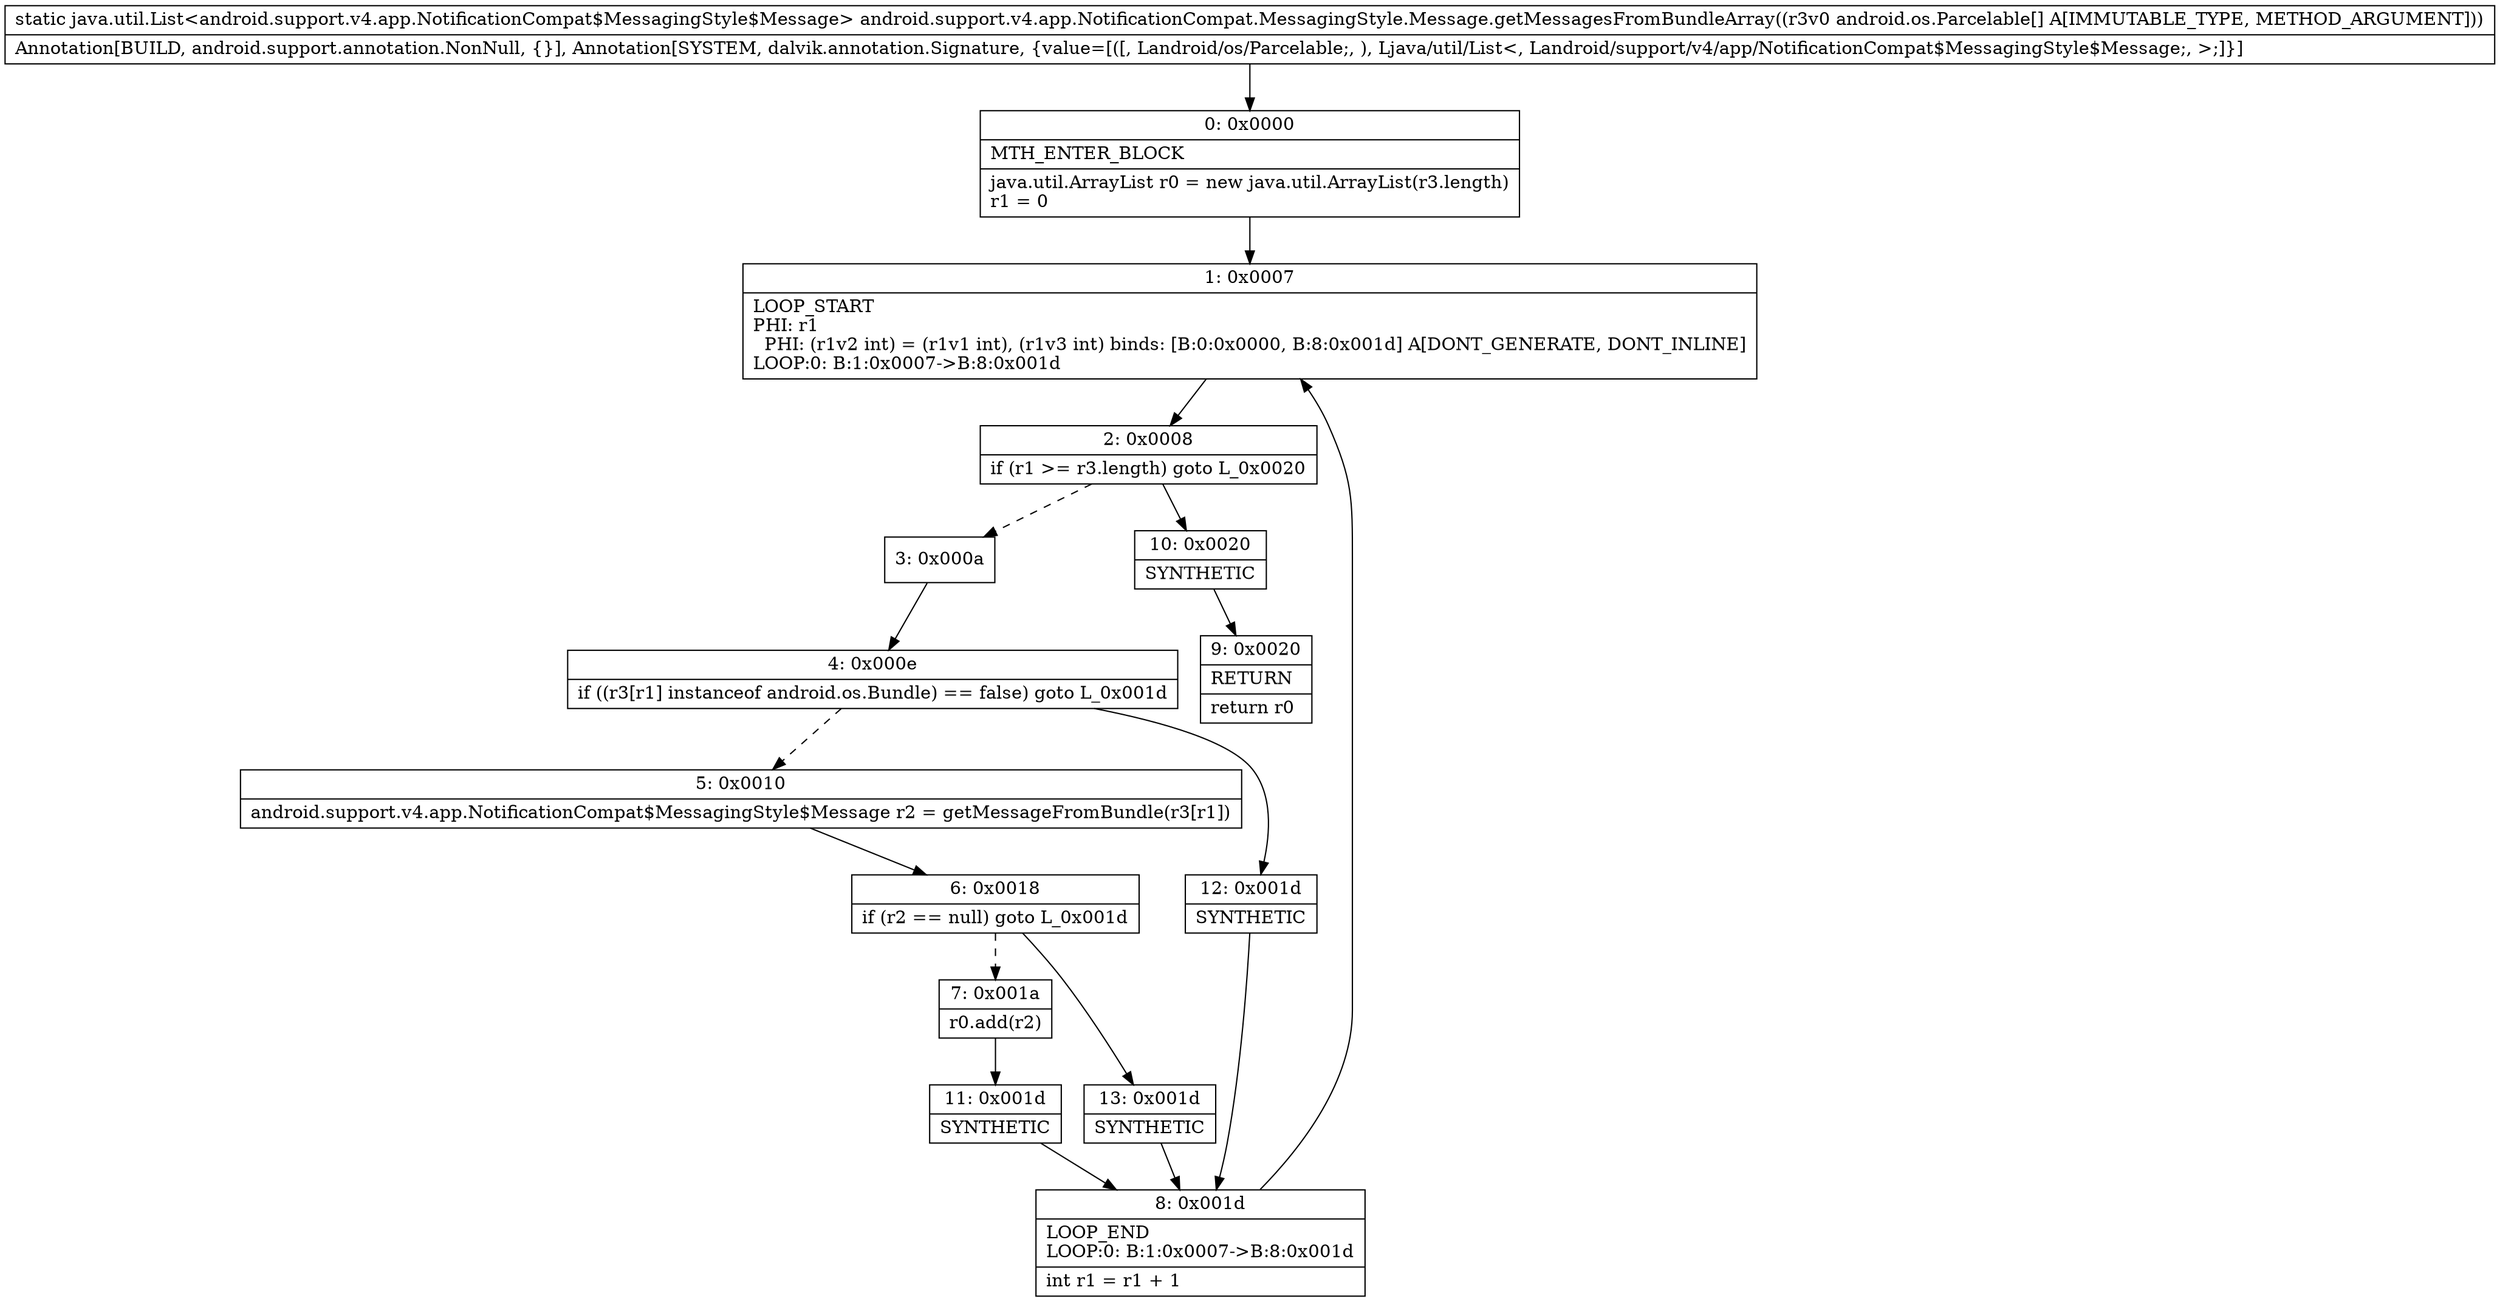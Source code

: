 digraph "CFG forandroid.support.v4.app.NotificationCompat.MessagingStyle.Message.getMessagesFromBundleArray([Landroid\/os\/Parcelable;)Ljava\/util\/List;" {
Node_0 [shape=record,label="{0\:\ 0x0000|MTH_ENTER_BLOCK\l|java.util.ArrayList r0 = new java.util.ArrayList(r3.length)\lr1 = 0\l}"];
Node_1 [shape=record,label="{1\:\ 0x0007|LOOP_START\lPHI: r1 \l  PHI: (r1v2 int) = (r1v1 int), (r1v3 int) binds: [B:0:0x0000, B:8:0x001d] A[DONT_GENERATE, DONT_INLINE]\lLOOP:0: B:1:0x0007\-\>B:8:0x001d\l}"];
Node_2 [shape=record,label="{2\:\ 0x0008|if (r1 \>= r3.length) goto L_0x0020\l}"];
Node_3 [shape=record,label="{3\:\ 0x000a}"];
Node_4 [shape=record,label="{4\:\ 0x000e|if ((r3[r1] instanceof android.os.Bundle) == false) goto L_0x001d\l}"];
Node_5 [shape=record,label="{5\:\ 0x0010|android.support.v4.app.NotificationCompat$MessagingStyle$Message r2 = getMessageFromBundle(r3[r1])\l}"];
Node_6 [shape=record,label="{6\:\ 0x0018|if (r2 == null) goto L_0x001d\l}"];
Node_7 [shape=record,label="{7\:\ 0x001a|r0.add(r2)\l}"];
Node_8 [shape=record,label="{8\:\ 0x001d|LOOP_END\lLOOP:0: B:1:0x0007\-\>B:8:0x001d\l|int r1 = r1 + 1\l}"];
Node_9 [shape=record,label="{9\:\ 0x0020|RETURN\l|return r0\l}"];
Node_10 [shape=record,label="{10\:\ 0x0020|SYNTHETIC\l}"];
Node_11 [shape=record,label="{11\:\ 0x001d|SYNTHETIC\l}"];
Node_12 [shape=record,label="{12\:\ 0x001d|SYNTHETIC\l}"];
Node_13 [shape=record,label="{13\:\ 0x001d|SYNTHETIC\l}"];
MethodNode[shape=record,label="{static java.util.List\<android.support.v4.app.NotificationCompat$MessagingStyle$Message\> android.support.v4.app.NotificationCompat.MessagingStyle.Message.getMessagesFromBundleArray((r3v0 android.os.Parcelable[] A[IMMUTABLE_TYPE, METHOD_ARGUMENT]))  | Annotation[BUILD, android.support.annotation.NonNull, \{\}], Annotation[SYSTEM, dalvik.annotation.Signature, \{value=[([, Landroid\/os\/Parcelable;, ), Ljava\/util\/List\<, Landroid\/support\/v4\/app\/NotificationCompat$MessagingStyle$Message;, \>;]\}]\l}"];
MethodNode -> Node_0;
Node_0 -> Node_1;
Node_1 -> Node_2;
Node_2 -> Node_3[style=dashed];
Node_2 -> Node_10;
Node_3 -> Node_4;
Node_4 -> Node_5[style=dashed];
Node_4 -> Node_12;
Node_5 -> Node_6;
Node_6 -> Node_7[style=dashed];
Node_6 -> Node_13;
Node_7 -> Node_11;
Node_8 -> Node_1;
Node_10 -> Node_9;
Node_11 -> Node_8;
Node_12 -> Node_8;
Node_13 -> Node_8;
}

